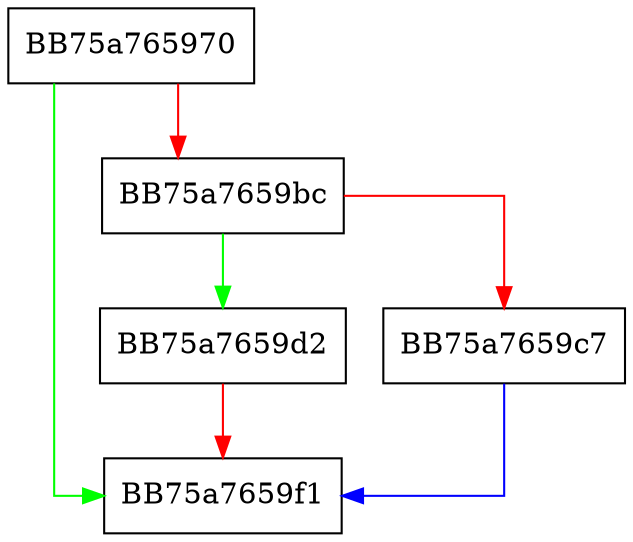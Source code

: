 digraph SandboxMPDevicePathToWin32Path {
  node [shape="box"];
  graph [splines=ortho];
  BB75a765970 -> BB75a7659f1 [color="green"];
  BB75a765970 -> BB75a7659bc [color="red"];
  BB75a7659bc -> BB75a7659d2 [color="green"];
  BB75a7659bc -> BB75a7659c7 [color="red"];
  BB75a7659c7 -> BB75a7659f1 [color="blue"];
  BB75a7659d2 -> BB75a7659f1 [color="red"];
}